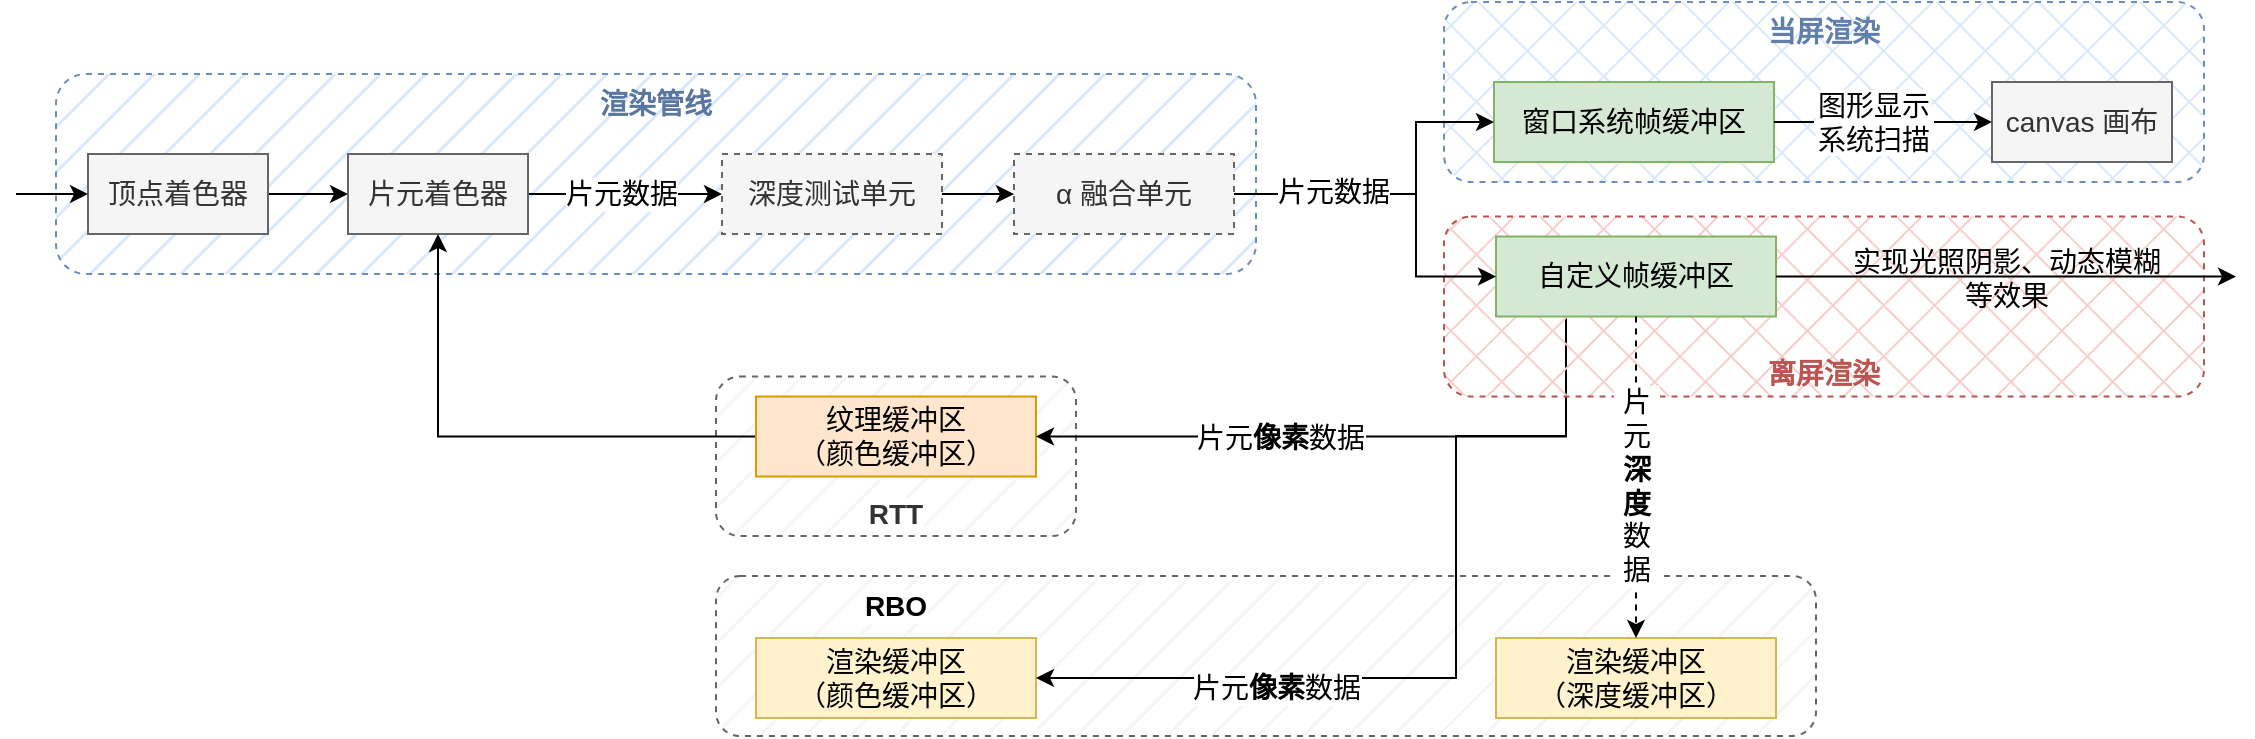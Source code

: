 <mxfile version="20.2.8" type="github">
  <diagram id="hcyG7Oj6Pc0TLnwpaBza" name="第 1 页">
    <mxGraphModel dx="1353" dy="746" grid="1" gridSize="10" guides="1" tooltips="1" connect="1" arrows="1" fold="1" page="1" pageScale="1" pageWidth="827" pageHeight="1169" math="0" shadow="0">
      <root>
        <mxCell id="0" />
        <mxCell id="1" parent="0" />
        <mxCell id="B3PZ270c4PYVpzMeeT5d-73" value="" style="rounded=1;whiteSpace=wrap;html=1;glass=0;dashed=1;labelBackgroundColor=#FFFFFF;fillStyle=hatch;fontSize=14;fillColor=#f5f5f5;fontColor=#333333;strokeColor=#666666;" vertex="1" parent="1">
          <mxGeometry x="370" y="310" width="550" height="80" as="geometry" />
        </mxCell>
        <mxCell id="B3PZ270c4PYVpzMeeT5d-72" value="RTT" style="rounded=1;whiteSpace=wrap;html=1;glass=0;dashed=1;labelBackgroundColor=#FFFFFF;fillStyle=hatch;fontSize=14;fillColor=#f5f5f5;verticalAlign=bottom;fontStyle=1;fontColor=#333333;strokeColor=#666666;" vertex="1" parent="1">
          <mxGeometry x="370" y="210.25" width="180" height="79.75" as="geometry" />
        </mxCell>
        <mxCell id="B3PZ270c4PYVpzMeeT5d-30" value="&lt;b&gt;渲染管线&lt;/b&gt;" style="rounded=1;whiteSpace=wrap;html=1;fontSize=14;verticalAlign=top;fillColor=#dae8fc;dashed=1;strokeColor=#6c8ebf;fillStyle=hatch;fontColor=#59769E;" vertex="1" parent="1">
          <mxGeometry x="40" y="59" width="600" height="100" as="geometry" />
        </mxCell>
        <mxCell id="B3PZ270c4PYVpzMeeT5d-4" value="" style="edgeStyle=orthogonalEdgeStyle;rounded=0;orthogonalLoop=1;jettySize=auto;html=1;fontSize=14;" edge="1" parent="1" source="B3PZ270c4PYVpzMeeT5d-1" target="B3PZ270c4PYVpzMeeT5d-2">
          <mxGeometry relative="1" as="geometry" />
        </mxCell>
        <mxCell id="B3PZ270c4PYVpzMeeT5d-1" value="顶点着色器" style="rounded=0;whiteSpace=wrap;html=1;fontSize=14;fillColor=#f5f5f5;fontColor=#333333;strokeColor=#666666;" vertex="1" parent="1">
          <mxGeometry x="56" y="99" width="90" height="40" as="geometry" />
        </mxCell>
        <mxCell id="B3PZ270c4PYVpzMeeT5d-55" value="" style="edgeStyle=orthogonalEdgeStyle;rounded=0;orthogonalLoop=1;jettySize=auto;html=1;fontSize=14;" edge="1" parent="1" source="B3PZ270c4PYVpzMeeT5d-2" target="B3PZ270c4PYVpzMeeT5d-38">
          <mxGeometry relative="1" as="geometry" />
        </mxCell>
        <mxCell id="B3PZ270c4PYVpzMeeT5d-2" value="片元着色器" style="rounded=0;whiteSpace=wrap;html=1;fontSize=14;fillColor=#f5f5f5;fontColor=#333333;strokeColor=#666666;" vertex="1" parent="1">
          <mxGeometry x="186" y="99" width="90" height="40" as="geometry" />
        </mxCell>
        <mxCell id="B3PZ270c4PYVpzMeeT5d-29" value="" style="edgeStyle=orthogonalEdgeStyle;rounded=0;orthogonalLoop=1;jettySize=auto;html=1;fontSize=14;" edge="1" parent="1" source="B3PZ270c4PYVpzMeeT5d-11" target="B3PZ270c4PYVpzMeeT5d-2">
          <mxGeometry relative="1" as="geometry" />
        </mxCell>
        <mxCell id="B3PZ270c4PYVpzMeeT5d-11" value="纹理缓冲区&lt;br&gt;（颜色缓冲区）" style="rounded=0;whiteSpace=wrap;html=1;fontSize=14;fillColor=#ffe6cc;strokeColor=#d79b00;" vertex="1" parent="1">
          <mxGeometry x="390" y="220.25" width="140" height="40" as="geometry" />
        </mxCell>
        <mxCell id="B3PZ270c4PYVpzMeeT5d-12" value="渲染缓冲区&lt;br&gt;（颜色缓冲区）" style="rounded=0;whiteSpace=wrap;html=1;fontSize=14;fillColor=#fff2cc;strokeColor=#d6b656;" vertex="1" parent="1">
          <mxGeometry x="390" y="341" width="140" height="40" as="geometry" />
        </mxCell>
        <mxCell id="B3PZ270c4PYVpzMeeT5d-14" value="渲染缓冲区&lt;br&gt;（深度缓冲区）" style="rounded=0;whiteSpace=wrap;html=1;fontSize=14;fillColor=#fff2cc;strokeColor=#d6b656;" vertex="1" parent="1">
          <mxGeometry x="760" y="341" width="140" height="40" as="geometry" />
        </mxCell>
        <mxCell id="B3PZ270c4PYVpzMeeT5d-24" value="" style="endArrow=classic;html=1;rounded=0;fontSize=14;entryX=1;entryY=0.5;entryDx=0;entryDy=0;edgeStyle=orthogonalEdgeStyle;exitX=0.25;exitY=1;exitDx=0;exitDy=0;" edge="1" parent="1" source="B3PZ270c4PYVpzMeeT5d-8" target="B3PZ270c4PYVpzMeeT5d-11">
          <mxGeometry relative="1" as="geometry">
            <mxPoint x="764" y="289" as="sourcePoint" />
            <mxPoint x="994" y="339" as="targetPoint" />
          </mxGeometry>
        </mxCell>
        <mxCell id="B3PZ270c4PYVpzMeeT5d-25" value="片元&lt;b&gt;像素&lt;/b&gt;数据" style="edgeLabel;resizable=0;html=1;align=center;verticalAlign=middle;fontSize=14;" connectable="0" vertex="1" parent="B3PZ270c4PYVpzMeeT5d-24">
          <mxGeometry relative="1" as="geometry">
            <mxPoint x="-41" as="offset" />
          </mxGeometry>
        </mxCell>
        <mxCell id="B3PZ270c4PYVpzMeeT5d-31" value="" style="endArrow=classic;html=1;rounded=0;fontSize=14;exitX=0.25;exitY=1;exitDx=0;exitDy=0;entryX=1;entryY=0.5;entryDx=0;entryDy=0;edgeStyle=orthogonalEdgeStyle;" edge="1" parent="1" source="B3PZ270c4PYVpzMeeT5d-8" target="B3PZ270c4PYVpzMeeT5d-12">
          <mxGeometry relative="1" as="geometry">
            <mxPoint x="638" y="429" as="sourcePoint" />
            <mxPoint x="738" y="429" as="targetPoint" />
            <Array as="points">
              <mxPoint x="795" y="240" />
              <mxPoint x="740" y="240" />
              <mxPoint x="740" y="361" />
            </Array>
          </mxGeometry>
        </mxCell>
        <mxCell id="B3PZ270c4PYVpzMeeT5d-32" value="片元&lt;b&gt;像素&lt;/b&gt;数据" style="edgeLabel;resizable=0;html=1;align=center;verticalAlign=middle;rounded=1;dashed=1;fontSize=14;fillColor=none;" connectable="0" vertex="1" parent="B3PZ270c4PYVpzMeeT5d-31">
          <mxGeometry relative="1" as="geometry">
            <mxPoint x="-90" y="17" as="offset" />
          </mxGeometry>
        </mxCell>
        <mxCell id="B3PZ270c4PYVpzMeeT5d-40" value="" style="edgeStyle=orthogonalEdgeStyle;rounded=0;orthogonalLoop=1;jettySize=auto;html=1;fontSize=14;" edge="1" parent="1" source="B3PZ270c4PYVpzMeeT5d-38" target="B3PZ270c4PYVpzMeeT5d-39">
          <mxGeometry relative="1" as="geometry" />
        </mxCell>
        <mxCell id="B3PZ270c4PYVpzMeeT5d-38" value="深度测试单元" style="rounded=0;whiteSpace=wrap;html=1;fontSize=14;fillColor=#f5f5f5;fontColor=#333333;strokeColor=#666666;dashed=1;" vertex="1" parent="1">
          <mxGeometry x="373" y="99" width="110" height="40" as="geometry" />
        </mxCell>
        <mxCell id="B3PZ270c4PYVpzMeeT5d-39" value="α 融合单元" style="rounded=0;whiteSpace=wrap;html=1;fontSize=14;fillColor=#f5f5f5;fontColor=#333333;strokeColor=#666666;dashed=1;" vertex="1" parent="1">
          <mxGeometry x="519" y="99" width="110" height="40" as="geometry" />
        </mxCell>
        <mxCell id="B3PZ270c4PYVpzMeeT5d-57" value="" style="endArrow=classic;html=1;rounded=0;fontSize=14;entryX=0;entryY=0.5;entryDx=0;entryDy=0;" edge="1" parent="1" target="B3PZ270c4PYVpzMeeT5d-1">
          <mxGeometry relative="1" as="geometry">
            <mxPoint x="20" y="119" as="sourcePoint" />
            <mxPoint x="70" y="28.5" as="targetPoint" />
          </mxGeometry>
        </mxCell>
        <mxCell id="B3PZ270c4PYVpzMeeT5d-59" value="片元数据" style="text;html=1;strokeColor=none;fillColor=none;align=center;verticalAlign=middle;whiteSpace=wrap;rounded=0;fontSize=14;labelBackgroundColor=#FFFFFF;" vertex="1" parent="1">
          <mxGeometry x="293" y="104" width="60" height="30" as="geometry" />
        </mxCell>
        <mxCell id="B3PZ270c4PYVpzMeeT5d-60" value="" style="group" vertex="1" connectable="0" parent="1">
          <mxGeometry x="734" y="23" width="380" height="90" as="geometry" />
        </mxCell>
        <mxCell id="B3PZ270c4PYVpzMeeT5d-49" value="&lt;b&gt;当屏渲染&lt;/b&gt;" style="rounded=1;whiteSpace=wrap;html=1;fontSize=14;verticalAlign=top;fillColor=#dae8fc;dashed=1;strokeColor=#6c8ebf;gradientColor=none;glass=0;fillStyle=cross-hatch;fontColor=#617FAB;" vertex="1" parent="B3PZ270c4PYVpzMeeT5d-60">
          <mxGeometry width="380" height="90" as="geometry" />
        </mxCell>
        <mxCell id="B3PZ270c4PYVpzMeeT5d-5" value="窗口系统帧缓冲区" style="rounded=0;whiteSpace=wrap;html=1;fontSize=14;fillColor=#d5e8d4;strokeColor=#82b366;" vertex="1" parent="B3PZ270c4PYVpzMeeT5d-60">
          <mxGeometry x="25" y="40" width="140" height="40" as="geometry" />
        </mxCell>
        <mxCell id="B3PZ270c4PYVpzMeeT5d-43" value="canvas 画布" style="rounded=0;whiteSpace=wrap;html=1;fontSize=14;fillColor=#f5f5f5;fontColor=#333333;strokeColor=#666666;" vertex="1" parent="B3PZ270c4PYVpzMeeT5d-60">
          <mxGeometry x="274" y="40" width="90" height="40" as="geometry" />
        </mxCell>
        <mxCell id="B3PZ270c4PYVpzMeeT5d-46" value="图形显示系统扫描" style="text;html=1;strokeColor=none;fillColor=none;align=center;verticalAlign=middle;whiteSpace=wrap;rounded=0;dashed=1;labelBackgroundColor=default;fontSize=14;" vertex="1" parent="B3PZ270c4PYVpzMeeT5d-60">
          <mxGeometry x="185" y="45" width="60" height="30" as="geometry" />
        </mxCell>
        <mxCell id="B3PZ270c4PYVpzMeeT5d-44" value="" style="edgeStyle=orthogonalEdgeStyle;rounded=0;orthogonalLoop=1;jettySize=auto;html=1;fontSize=14;startArrow=none;" edge="1" parent="B3PZ270c4PYVpzMeeT5d-60" source="B3PZ270c4PYVpzMeeT5d-46" target="B3PZ270c4PYVpzMeeT5d-43">
          <mxGeometry relative="1" as="geometry" />
        </mxCell>
        <mxCell id="B3PZ270c4PYVpzMeeT5d-47" value="" style="edgeStyle=orthogonalEdgeStyle;rounded=0;orthogonalLoop=1;jettySize=auto;html=1;fontSize=14;endArrow=none;" edge="1" parent="B3PZ270c4PYVpzMeeT5d-60" source="B3PZ270c4PYVpzMeeT5d-5" target="B3PZ270c4PYVpzMeeT5d-46">
          <mxGeometry relative="1" as="geometry">
            <mxPoint x="165" y="60" as="sourcePoint" />
            <mxPoint x="274" y="60" as="targetPoint" />
          </mxGeometry>
        </mxCell>
        <mxCell id="B3PZ270c4PYVpzMeeT5d-6" value="" style="edgeStyle=orthogonalEdgeStyle;rounded=0;orthogonalLoop=1;jettySize=auto;html=1;fontSize=14;entryX=0;entryY=0.5;entryDx=0;entryDy=0;exitX=1;exitY=0.5;exitDx=0;exitDy=0;" edge="1" parent="1" source="B3PZ270c4PYVpzMeeT5d-39" target="B3PZ270c4PYVpzMeeT5d-5">
          <mxGeometry relative="1" as="geometry">
            <mxPoint x="620" y="-31" as="sourcePoint" />
            <mxPoint x="730" y="29" as="targetPoint" />
            <Array as="points">
              <mxPoint x="720" y="119" />
              <mxPoint x="720" y="83" />
            </Array>
          </mxGeometry>
        </mxCell>
        <mxCell id="B3PZ270c4PYVpzMeeT5d-63" value="" style="group" vertex="1" connectable="0" parent="1">
          <mxGeometry x="734" y="130.25" width="396" height="90" as="geometry" />
        </mxCell>
        <mxCell id="B3PZ270c4PYVpzMeeT5d-53" value="离屏渲染" style="rounded=1;whiteSpace=wrap;html=1;fontSize=14;verticalAlign=bottom;fillColor=#f8cecc;dashed=1;strokeColor=#b85450;glass=0;fillStyle=cross-hatch;labelPosition=center;verticalLabelPosition=middle;align=center;fontStyle=1;fontColor=#BA5551;" vertex="1" parent="B3PZ270c4PYVpzMeeT5d-63">
          <mxGeometry width="380" height="90" as="geometry" />
        </mxCell>
        <mxCell id="B3PZ270c4PYVpzMeeT5d-8" value="自定义帧缓冲区" style="rounded=0;whiteSpace=wrap;html=1;fontSize=14;fillColor=#d5e8d4;strokeColor=#82b366;" vertex="1" parent="B3PZ270c4PYVpzMeeT5d-63">
          <mxGeometry x="26" y="10" width="140" height="40" as="geometry" />
        </mxCell>
        <mxCell id="B3PZ270c4PYVpzMeeT5d-51" value="" style="endArrow=classic;html=1;rounded=0;fontSize=14;exitX=1;exitY=0.5;exitDx=0;exitDy=0;" edge="1" parent="B3PZ270c4PYVpzMeeT5d-63" source="B3PZ270c4PYVpzMeeT5d-8">
          <mxGeometry relative="1" as="geometry">
            <mxPoint x="206" y="29.5" as="sourcePoint" />
            <mxPoint x="396" y="30" as="targetPoint" />
          </mxGeometry>
        </mxCell>
        <mxCell id="B3PZ270c4PYVpzMeeT5d-52" value="实现光照阴影、动态模糊&lt;br&gt;&lt;span style=&quot;&quot;&gt;等效果&lt;/span&gt;" style="edgeLabel;resizable=0;html=1;align=center;verticalAlign=middle;rounded=1;glass=0;dashed=1;labelBackgroundColor=none;fillStyle=cross-hatch;fontSize=14;fillColor=none;gradientColor=none;" connectable="0" vertex="1" parent="B3PZ270c4PYVpzMeeT5d-51">
          <mxGeometry relative="1" as="geometry" />
        </mxCell>
        <mxCell id="B3PZ270c4PYVpzMeeT5d-10" value="" style="edgeStyle=orthogonalEdgeStyle;rounded=0;orthogonalLoop=1;jettySize=auto;html=1;fontSize=14;entryX=0;entryY=0.5;entryDx=0;entryDy=0;exitX=1;exitY=0.5;exitDx=0;exitDy=0;" edge="1" parent="1" source="B3PZ270c4PYVpzMeeT5d-39" target="B3PZ270c4PYVpzMeeT5d-8">
          <mxGeometry relative="1" as="geometry">
            <mxPoint x="550" y="49" as="sourcePoint" />
            <mxPoint x="697.5" y="139" as="targetPoint" />
            <Array as="points">
              <mxPoint x="720" y="119" />
              <mxPoint x="720" y="160" />
            </Array>
          </mxGeometry>
        </mxCell>
        <mxCell id="B3PZ270c4PYVpzMeeT5d-7" value="片元数据" style="text;html=1;strokeColor=none;fillColor=none;align=center;verticalAlign=middle;whiteSpace=wrap;rounded=0;fontSize=14;labelBackgroundColor=#FFFFFF;" vertex="1" parent="1">
          <mxGeometry x="649" y="103" width="60" height="30" as="geometry" />
        </mxCell>
        <mxCell id="B3PZ270c4PYVpzMeeT5d-27" value="" style="endArrow=classic;html=1;rounded=0;fontSize=14;exitX=0.5;exitY=1;exitDx=0;exitDy=0;entryX=0.5;entryY=0;entryDx=0;entryDy=0;dashed=1;" edge="1" parent="1" source="B3PZ270c4PYVpzMeeT5d-8" target="B3PZ270c4PYVpzMeeT5d-14">
          <mxGeometry width="50" height="50" relative="1" as="geometry">
            <mxPoint x="734" y="329" as="sourcePoint" />
            <mxPoint x="784" y="279" as="targetPoint" />
          </mxGeometry>
        </mxCell>
        <mxCell id="B3PZ270c4PYVpzMeeT5d-26" value="片元&lt;b style=&quot;&quot;&gt;深度&lt;/b&gt;数据" style="text;html=1;strokeColor=none;fillColor=none;align=center;verticalAlign=middle;whiteSpace=wrap;rounded=0;fontSize=14;direction=south;labelBackgroundColor=default;" vertex="1" parent="1">
          <mxGeometry x="817.5" y="206.25" width="25" height="117.5" as="geometry" />
        </mxCell>
        <mxCell id="B3PZ270c4PYVpzMeeT5d-74" value="&lt;b&gt;RBO&lt;/b&gt;" style="text;html=1;strokeColor=none;fillColor=none;align=center;verticalAlign=middle;whiteSpace=wrap;rounded=0;glass=0;dashed=1;labelBackgroundColor=#FFFFFF;fillStyle=cross-hatch;fontSize=14;" vertex="1" parent="1">
          <mxGeometry x="430" y="310" width="60" height="30" as="geometry" />
        </mxCell>
      </root>
    </mxGraphModel>
  </diagram>
</mxfile>
